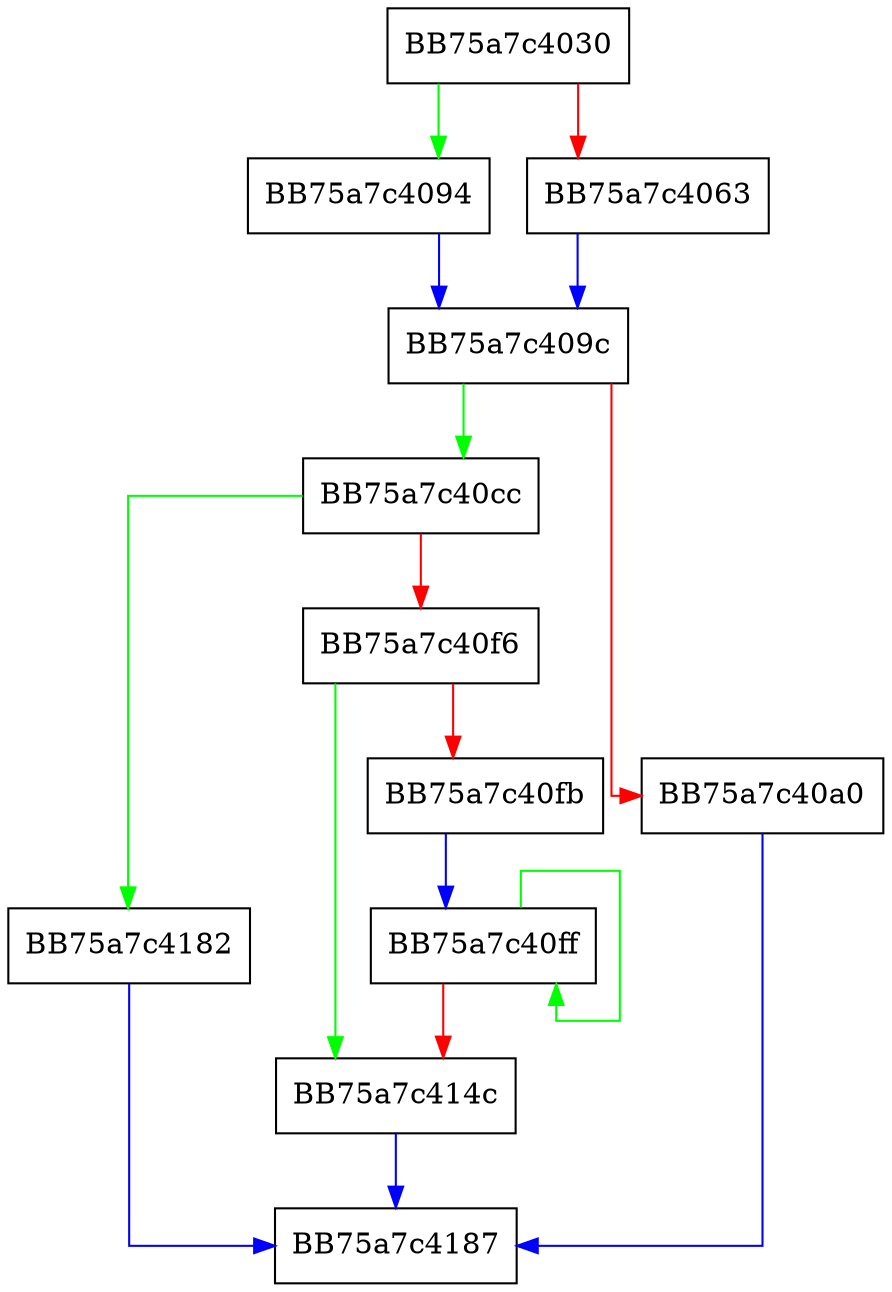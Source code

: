 digraph SetHipsBootData {
  node [shape="box"];
  graph [splines=ortho];
  BB75a7c4030 -> BB75a7c4094 [color="green"];
  BB75a7c4030 -> BB75a7c4063 [color="red"];
  BB75a7c4063 -> BB75a7c409c [color="blue"];
  BB75a7c4094 -> BB75a7c409c [color="blue"];
  BB75a7c409c -> BB75a7c40cc [color="green"];
  BB75a7c409c -> BB75a7c40a0 [color="red"];
  BB75a7c40a0 -> BB75a7c4187 [color="blue"];
  BB75a7c40cc -> BB75a7c4182 [color="green"];
  BB75a7c40cc -> BB75a7c40f6 [color="red"];
  BB75a7c40f6 -> BB75a7c414c [color="green"];
  BB75a7c40f6 -> BB75a7c40fb [color="red"];
  BB75a7c40fb -> BB75a7c40ff [color="blue"];
  BB75a7c40ff -> BB75a7c40ff [color="green"];
  BB75a7c40ff -> BB75a7c414c [color="red"];
  BB75a7c414c -> BB75a7c4187 [color="blue"];
  BB75a7c4182 -> BB75a7c4187 [color="blue"];
}